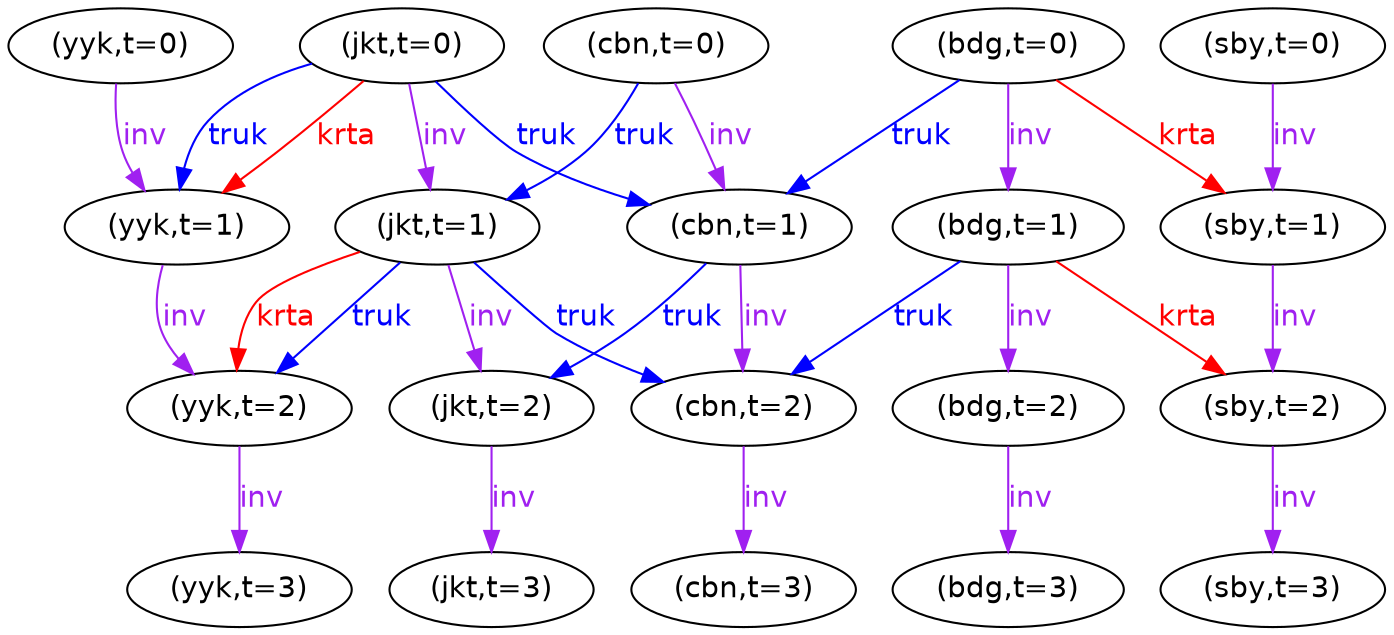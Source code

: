 digraph expanded {
    "(yyk,t=0)" [fontname="Helvetica"] [pos="yyk,0!"];
    "(yyk,t=3)" [fontname="Helvetica"] [pos="yyk,3!"];
    "(cbn,t=2)" [fontname="Helvetica"] [pos="cbn,2!"];
    "(cbn,t=1)" [fontname="Helvetica"] [pos="cbn,1!"];
    "(jkt,t=3)" [fontname="Helvetica"] [pos="jkt,3!"];
    "(bdg,t=3)" [fontname="Helvetica"] [pos="bdg,3!"];
    "(cbn,t=0)" [fontname="Helvetica"] [pos="cbn,0!"];
    "(sby,t=3)" [fontname="Helvetica"] [pos="sby,3!"];
    "(cbn,t=3)" [fontname="Helvetica"] [pos="cbn,3!"];
    "(sby,t=1)" [fontname="Helvetica"] [pos="sby,1!"];
    "(bdg,t=2)" [fontname="Helvetica"] [pos="bdg,2!"];
    "(yyk,t=1)" [fontname="Helvetica"] [pos="yyk,1!"];
    "(jkt,t=1)" [fontname="Helvetica"] [pos="jkt,1!"];
    "(jkt,t=0)" [fontname="Helvetica"] [pos="jkt,0!"];
    "(sby,t=2)" [fontname="Helvetica"] [pos="sby,2!"];
    "(yyk,t=2)" [fontname="Helvetica"] [pos="yyk,2!"];
    "(bdg,t=0)" [fontname="Helvetica"] [pos="bdg,0!"];
    "(jkt,t=2)" [fontname="Helvetica"] [pos="jkt,2!"];
    "(bdg,t=1)" [fontname="Helvetica"] [pos="bdg,1!"];
    "(sby,t=0)" [fontname="Helvetica"] [pos="sby,0!"];
    "(yyk,t=0)" -> "(yyk,t=1)" [fontname="Helvetica"] [label=inv] [fontcolor=purple] [color=purple];
    "(cbn,t=2)" -> "(cbn,t=3)" [fontname="Helvetica"] [label=inv] [fontcolor=purple] [color=purple];
    "(cbn,t=1)" -> "(cbn,t=2)" [fontname="Helvetica"] [label=inv] [fontcolor=purple] [color=purple];
    "(cbn,t=1)" -> "(jkt,t=2)" [fontname="Helvetica"] [label=truk] [fontcolor=blue] [color=blue];
    "(cbn,t=0)" -> "(jkt,t=1)" [fontname="Helvetica"] [label=truk] [fontcolor=blue] [color=blue];
    "(cbn,t=0)" -> "(cbn,t=1)" [fontname="Helvetica"] [label=inv] [fontcolor=purple] [color=purple];
    "(sby,t=1)" -> "(sby,t=2)" [fontname="Helvetica"] [label=inv] [fontcolor=purple] [color=purple];
    "(bdg,t=2)" -> "(bdg,t=3)" [fontname="Helvetica"] [label=inv] [fontcolor=purple] [color=purple];
    "(yyk,t=1)" -> "(yyk,t=2)" [fontname="Helvetica"] [label=inv] [fontcolor=purple] [color=purple];
    "(jkt,t=1)" -> "(cbn,t=2)" [fontname="Helvetica"] [label=truk] [fontcolor=blue] [color=blue];
    "(jkt,t=1)" -> "(yyk,t=2)" [fontname="Helvetica"] [label=krta] [fontcolor=red] [color=red];
    "(jkt,t=1)" -> "(yyk,t=2)" [fontname="Helvetica"] [label=truk] [fontcolor=blue] [color=blue];
    "(jkt,t=1)" -> "(jkt,t=2)" [fontname="Helvetica"] [label=inv] [fontcolor=purple] [color=purple];
    "(jkt,t=0)" -> "(yyk,t=1)" [fontname="Helvetica"] [label=krta] [fontcolor=red] [color=red];
    "(jkt,t=0)" -> "(yyk,t=1)" [fontname="Helvetica"] [label=truk] [fontcolor=blue] [color=blue];
    "(jkt,t=0)" -> "(jkt,t=1)" [fontname="Helvetica"] [label=inv] [fontcolor=purple] [color=purple];
    "(jkt,t=0)" -> "(cbn,t=1)" [fontname="Helvetica"] [label=truk] [fontcolor=blue] [color=blue];
    "(sby,t=2)" -> "(sby,t=3)" [fontname="Helvetica"] [label=inv] [fontcolor=purple] [color=purple];
    "(yyk,t=2)" -> "(yyk,t=3)" [fontname="Helvetica"] [label=inv] [fontcolor=purple] [color=purple];
    "(bdg,t=0)" -> "(sby,t=1)" [fontname="Helvetica"] [label=krta] [fontcolor=red] [color=red];
    "(bdg,t=0)" -> "(bdg,t=1)" [fontname="Helvetica"] [label=inv] [fontcolor=purple] [color=purple];
    "(bdg,t=0)" -> "(cbn,t=1)" [fontname="Helvetica"] [label=truk] [fontcolor=blue] [color=blue];
    "(jkt,t=2)" -> "(jkt,t=3)" [fontname="Helvetica"] [label=inv] [fontcolor=purple] [color=purple];
    "(bdg,t=1)" -> "(bdg,t=2)" [fontname="Helvetica"] [label=inv] [fontcolor=purple] [color=purple];
    "(bdg,t=1)" -> "(cbn,t=2)" [fontname="Helvetica"] [label=truk] [fontcolor=blue] [color=blue];
    "(bdg,t=1)" -> "(sby,t=2)" [fontname="Helvetica"] [label=krta] [fontcolor=red] [color=red];
    "(sby,t=0)" -> "(sby,t=1)" [fontname="Helvetica"] [label=inv] [fontcolor=purple] [color=purple];
}